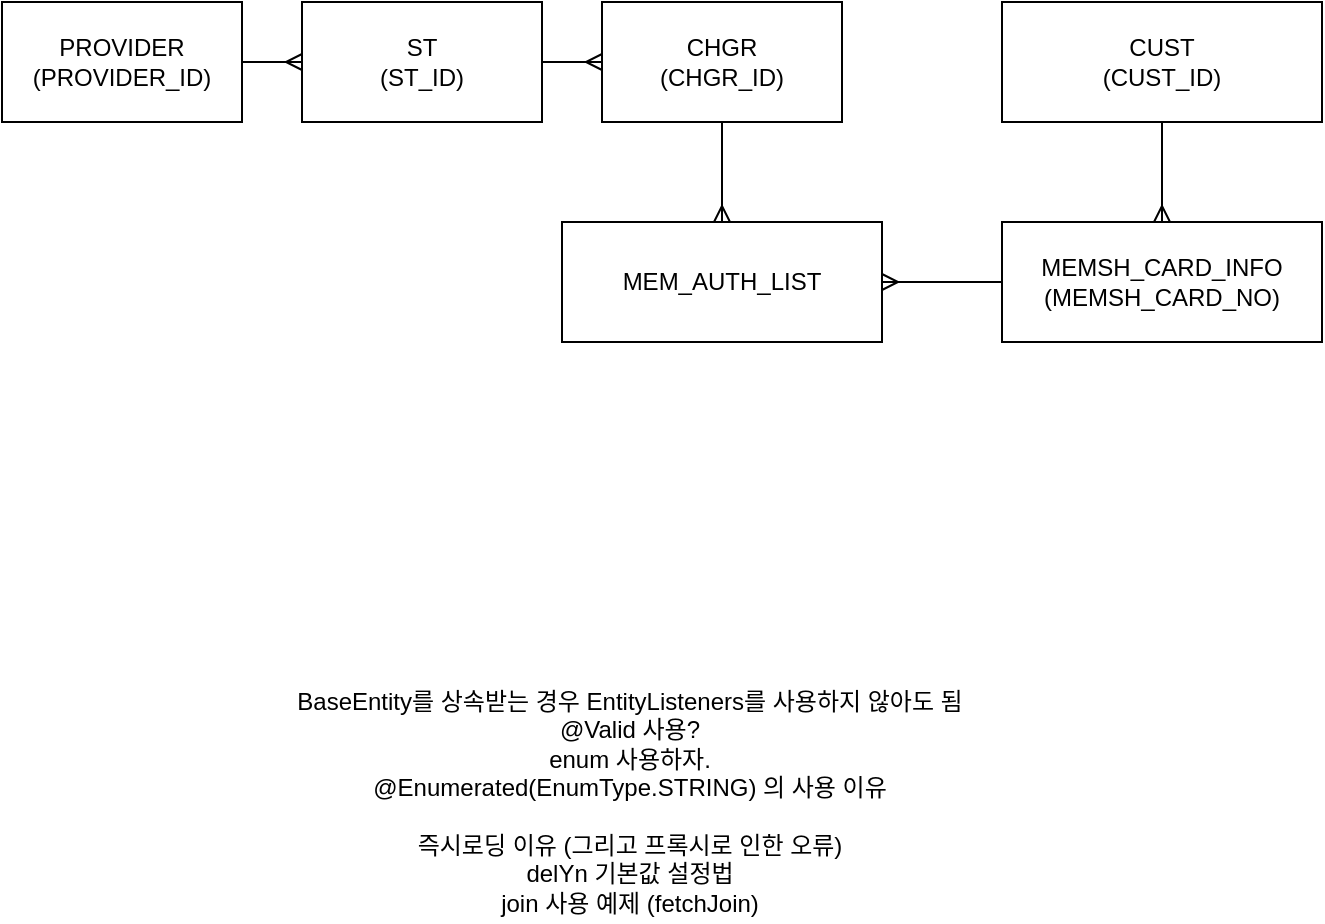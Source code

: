 <mxfile version="20.7.4" type="github">
  <diagram id="Oc9VZ4RDsRu7IjmT5tZU" name="페이지-1">
    <mxGraphModel dx="1434" dy="782" grid="1" gridSize="10" guides="1" tooltips="1" connect="1" arrows="1" fold="1" page="1" pageScale="1" pageWidth="827" pageHeight="1169" math="0" shadow="0">
      <root>
        <mxCell id="0" />
        <mxCell id="1" parent="0" />
        <mxCell id="3PDpEoZ0g_ruiQbjt8_G-4" style="edgeStyle=orthogonalEdgeStyle;rounded=0;orthogonalLoop=1;jettySize=auto;html=1;endArrow=ERmany;endFill=0;" edge="1" parent="1" source="3PDpEoZ0g_ruiQbjt8_G-1" target="3PDpEoZ0g_ruiQbjt8_G-2">
          <mxGeometry relative="1" as="geometry" />
        </mxCell>
        <mxCell id="3PDpEoZ0g_ruiQbjt8_G-1" value="PROVIDER&lt;br&gt;(PROVIDER_ID)" style="rounded=0;whiteSpace=wrap;html=1;" vertex="1" parent="1">
          <mxGeometry x="100" y="60" width="120" height="60" as="geometry" />
        </mxCell>
        <mxCell id="3PDpEoZ0g_ruiQbjt8_G-5" style="edgeStyle=orthogonalEdgeStyle;rounded=0;orthogonalLoop=1;jettySize=auto;html=1;endArrow=ERmany;endFill=0;" edge="1" parent="1" source="3PDpEoZ0g_ruiQbjt8_G-2" target="3PDpEoZ0g_ruiQbjt8_G-3">
          <mxGeometry relative="1" as="geometry" />
        </mxCell>
        <mxCell id="3PDpEoZ0g_ruiQbjt8_G-2" value="ST&lt;br&gt;(ST_ID)" style="rounded=0;whiteSpace=wrap;html=1;" vertex="1" parent="1">
          <mxGeometry x="250" y="60" width="120" height="60" as="geometry" />
        </mxCell>
        <mxCell id="3PDpEoZ0g_ruiQbjt8_G-7" style="edgeStyle=orthogonalEdgeStyle;rounded=0;orthogonalLoop=1;jettySize=auto;html=1;endArrow=ERmany;endFill=0;" edge="1" parent="1" source="3PDpEoZ0g_ruiQbjt8_G-3" target="3PDpEoZ0g_ruiQbjt8_G-6">
          <mxGeometry relative="1" as="geometry" />
        </mxCell>
        <mxCell id="3PDpEoZ0g_ruiQbjt8_G-3" value="CHGR&lt;br&gt;(CHGR_ID)" style="rounded=0;whiteSpace=wrap;html=1;" vertex="1" parent="1">
          <mxGeometry x="400" y="60" width="120" height="60" as="geometry" />
        </mxCell>
        <mxCell id="3PDpEoZ0g_ruiQbjt8_G-6" value="MEM_AUTH_LIST" style="rounded=0;whiteSpace=wrap;html=1;" vertex="1" parent="1">
          <mxGeometry x="380" y="170" width="160" height="60" as="geometry" />
        </mxCell>
        <mxCell id="3PDpEoZ0g_ruiQbjt8_G-11" style="edgeStyle=orthogonalEdgeStyle;rounded=0;orthogonalLoop=1;jettySize=auto;html=1;entryX=1;entryY=0.5;entryDx=0;entryDy=0;endArrow=ERmany;endFill=0;" edge="1" parent="1" source="3PDpEoZ0g_ruiQbjt8_G-8" target="3PDpEoZ0g_ruiQbjt8_G-6">
          <mxGeometry relative="1" as="geometry" />
        </mxCell>
        <mxCell id="3PDpEoZ0g_ruiQbjt8_G-8" value="MEMSH_CARD_INFO&lt;br&gt;(MEMSH_CARD_NO)" style="rounded=0;whiteSpace=wrap;html=1;" vertex="1" parent="1">
          <mxGeometry x="600" y="170" width="160" height="60" as="geometry" />
        </mxCell>
        <mxCell id="3PDpEoZ0g_ruiQbjt8_G-10" style="edgeStyle=orthogonalEdgeStyle;rounded=0;orthogonalLoop=1;jettySize=auto;html=1;endArrow=ERmany;endFill=0;" edge="1" parent="1" source="3PDpEoZ0g_ruiQbjt8_G-9" target="3PDpEoZ0g_ruiQbjt8_G-8">
          <mxGeometry relative="1" as="geometry" />
        </mxCell>
        <mxCell id="3PDpEoZ0g_ruiQbjt8_G-9" value="CUST&lt;br&gt;(CUST_ID)" style="rounded=0;whiteSpace=wrap;html=1;" vertex="1" parent="1">
          <mxGeometry x="600" y="60" width="160" height="60" as="geometry" />
        </mxCell>
        <mxCell id="3PDpEoZ0g_ruiQbjt8_G-12" value="BaseEntity를 상속받는 경우 EntityListeners를 사용하지 않아도 됨&lt;br&gt;@Valid 사용?&lt;br&gt;enum 사용하자.&lt;br&gt;@Enumerated(EnumType.STRING) 의 사용 이유&lt;br&gt;&lt;br&gt;즉시로딩 이유 (그리고 프록시로 인한 오류)&lt;br&gt;delYn 기본값 설정법&lt;br&gt;join 사용 예제 (fetchJoin)" style="text;html=1;strokeColor=none;fillColor=none;align=center;verticalAlign=middle;whiteSpace=wrap;rounded=0;" vertex="1" parent="1">
          <mxGeometry x="184" y="400" width="460" height="120" as="geometry" />
        </mxCell>
      </root>
    </mxGraphModel>
  </diagram>
</mxfile>
